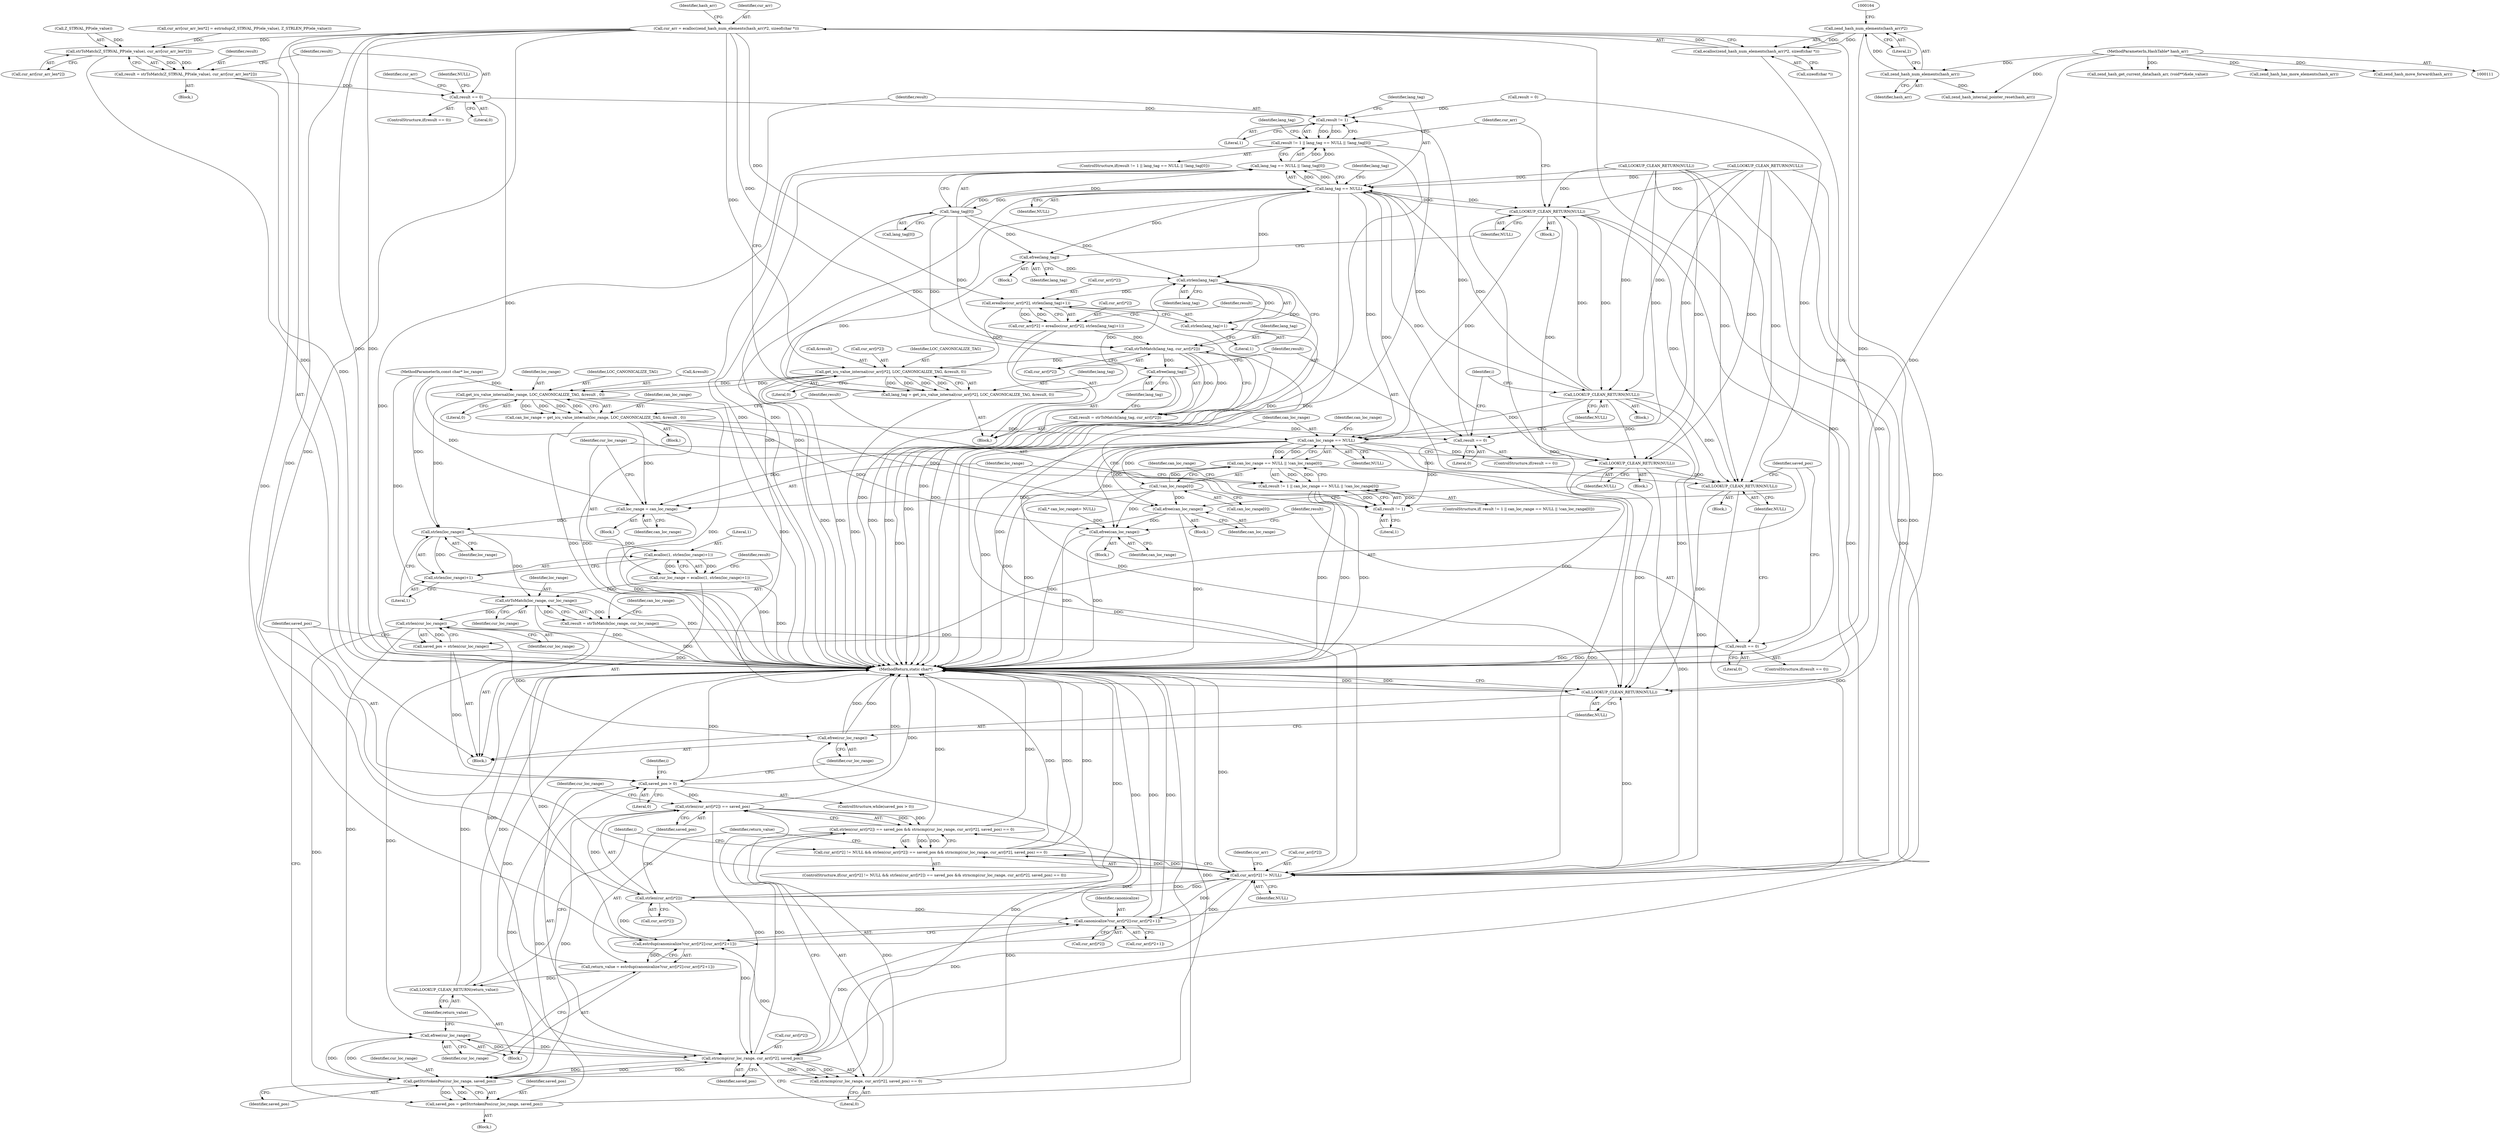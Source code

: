 digraph "0_php-src_97eff7eb57fc2320c267a949cffd622c38712484?w=1_25@API" {
"1000156" [label="(Call,cur_arr = ecalloc(zend_hash_num_elements(hash_arr)*2, sizeof(char *)))"];
"1000158" [label="(Call,ecalloc(zend_hash_num_elements(hash_arr)*2, sizeof(char *)))"];
"1000159" [label="(Call,zend_hash_num_elements(hash_arr)*2)"];
"1000160" [label="(Call,zend_hash_num_elements(hash_arr))"];
"1000113" [label="(MethodParameterIn,HashTable* hash_arr)"];
"1000207" [label="(Call,strToMatch(Z_STRVAL_PP(ele_value), cur_arr[cur_arr_len*2]))"];
"1000205" [label="(Call,result = strToMatch(Z_STRVAL_PP(ele_value), cur_arr[cur_arr_len*2]))"];
"1000216" [label="(Call,result == 0)"];
"1000261" [label="(Call,result != 1)"];
"1000260" [label="(Call,result != 1 || lang_tag == NULL || !lang_tag[0])"];
"1000327" [label="(Call,result != 1)"];
"1000326" [label="(Call,result != 1 || can_loc_range == NULL || !can_loc_range[0])"];
"1000249" [label="(Call,get_icu_value_internal(cur_arr[i*2], LOC_CANONICALIZE_TAG, &result, 0))"];
"1000247" [label="(Call,lang_tag = get_icu_value_internal(cur_arr[i*2], LOC_CANONICALIZE_TAG, &result, 0))"];
"1000265" [label="(Call,lang_tag == NULL)"];
"1000264" [label="(Call,lang_tag == NULL || !lang_tag[0])"];
"1000268" [label="(Call,!lang_tag[0])"];
"1000276" [label="(Call,efree(lang_tag))"];
"1000293" [label="(Call,strlen(lang_tag))"];
"1000286" [label="(Call,erealloc(cur_arr[i*2], strlen(lang_tag)+1))"];
"1000280" [label="(Call,cur_arr[i*2] = erealloc(cur_arr[i*2], strlen(lang_tag)+1))"];
"1000298" [label="(Call,strToMatch(lang_tag, cur_arr[i*2]))"];
"1000296" [label="(Call,result = strToMatch(lang_tag, cur_arr[i*2]))"];
"1000308" [label="(Call,result == 0)"];
"1000305" [label="(Call,efree(lang_tag))"];
"1000397" [label="(Call,cur_arr[i*2] != NULL)"];
"1000396" [label="(Call,cur_arr[i*2] != NULL && strlen(cur_arr[i*2]) == saved_pos && strncmp(cur_loc_range, cur_arr[i*2], saved_pos) == 0)"];
"1000406" [label="(Call,strlen(cur_arr[i*2]))"];
"1000405" [label="(Call,strlen(cur_arr[i*2]) == saved_pos)"];
"1000404" [label="(Call,strlen(cur_arr[i*2]) == saved_pos && strncmp(cur_loc_range, cur_arr[i*2], saved_pos) == 0)"];
"1000414" [label="(Call,strncmp(cur_loc_range, cur_arr[i*2], saved_pos))"];
"1000413" [label="(Call,strncmp(cur_loc_range, cur_arr[i*2], saved_pos) == 0)"];
"1000426" [label="(Call,estrdup(canonicalize?cur_arr[i*2]:cur_arr[i*2+1]))"];
"1000424" [label="(Call,return_value = estrdup(canonicalize?cur_arr[i*2]:cur_arr[i*2+1]))"];
"1000443" [label="(Call,LOOKUP_CLEAN_RETURN(return_value))"];
"1000427" [label="(Call,canonicalize?cur_arr[i*2]:cur_arr[i*2+1])"];
"1000441" [label="(Call,efree(cur_loc_range))"];
"1000447" [label="(Call,getStrrtokenPos(cur_loc_range, saved_pos))"];
"1000445" [label="(Call,saved_pos = getStrrtokenPos(cur_loc_range, saved_pos))"];
"1000381" [label="(Call,saved_pos > 0)"];
"1000450" [label="(Call,efree(cur_loc_range))"];
"1000452" [label="(Call,LOOKUP_CLEAN_RETURN(NULL))"];
"1000292" [label="(Call,strlen(lang_tag)+1)"];
"1000278" [label="(Call,LOOKUP_CLEAN_RETURN(NULL))"];
"1000312" [label="(Call,LOOKUP_CLEAN_RETURN(NULL))"];
"1000331" [label="(Call,can_loc_range == NULL)"];
"1000330" [label="(Call,can_loc_range == NULL || !can_loc_range[0])"];
"1000334" [label="(Call,!can_loc_range[0])"];
"1000342" [label="(Call,efree(can_loc_range))"];
"1000367" [label="(Call,efree(can_loc_range))"];
"1000348" [label="(Call,loc_range = can_loc_range)"];
"1000356" [label="(Call,strlen(loc_range))"];
"1000353" [label="(Call,ecalloc(1, strlen(loc_range)+1))"];
"1000351" [label="(Call,cur_loc_range = ecalloc(1, strlen(loc_range)+1))"];
"1000361" [label="(Call,strToMatch(loc_range, cur_loc_range))"];
"1000359" [label="(Call,result = strToMatch(loc_range, cur_loc_range))"];
"1000370" [label="(Call,result == 0)"];
"1000378" [label="(Call,strlen(cur_loc_range))"];
"1000376" [label="(Call,saved_pos = strlen(cur_loc_range))"];
"1000355" [label="(Call,strlen(loc_range)+1)"];
"1000344" [label="(Call,LOOKUP_CLEAN_RETURN(NULL))"];
"1000374" [label="(Call,LOOKUP_CLEAN_RETURN(NULL))"];
"1000319" [label="(Call,get_icu_value_internal(loc_range, LOC_CANONICALIZE_TAG, &result , 0))"];
"1000317" [label="(Call,can_loc_range = get_icu_value_internal(loc_range, LOC_CANONICALIZE_TAG, &result , 0))"];
"1000396" [label="(Call,cur_arr[i*2] != NULL && strlen(cur_arr[i*2]) == saved_pos && strncmp(cur_loc_range, cur_arr[i*2], saved_pos) == 0)"];
"1000404" [label="(Call,strlen(cur_arr[i*2]) == saved_pos && strncmp(cur_loc_range, cur_arr[i*2], saved_pos) == 0)"];
"1000246" [label="(Block,)"];
"1000281" [label="(Call,cur_arr[i*2])"];
"1000381" [label="(Call,saved_pos > 0)"];
"1000249" [label="(Call,get_icu_value_internal(cur_arr[i*2], LOC_CANONICALIZE_TAG, &result, 0))"];
"1000296" [label="(Call,result = strToMatch(lang_tag, cur_arr[i*2]))"];
"1000334" [label="(Call,!can_loc_range[0])"];
"1000354" [label="(Literal,1)"];
"1000449" [label="(Identifier,saved_pos)"];
"1000272" [label="(Block,)"];
"1000282" [label="(Identifier,cur_arr)"];
"1000363" [label="(Identifier,cur_loc_range)"];
"1000452" [label="(Call,LOOKUP_CLEAN_RETURN(NULL))"];
"1000330" [label="(Call,can_loc_range == NULL || !can_loc_range[0])"];
"1000267" [label="(Identifier,NULL)"];
"1000300" [label="(Call,cur_arr[i*2])"];
"1000266" [label="(Identifier,lang_tag)"];
"1000447" [label="(Call,getStrrtokenPos(cur_loc_range, saved_pos))"];
"1000177" [label="(Call,zend_hash_get_current_data(hash_arr, (void**)&ele_value))"];
"1000258" [label="(Literal,0)"];
"1000422" [label="(Literal,0)"];
"1000317" [label="(Call,can_loc_range = get_icu_value_internal(loc_range, LOC_CANONICALIZE_TAG, &result , 0))"];
"1000216" [label="(Call,result == 0)"];
"1000192" [label="(Call,LOOKUP_CLEAN_RETURN(NULL))"];
"1000351" [label="(Call,cur_loc_range = ecalloc(1, strlen(loc_range)+1))"];
"1000370" [label="(Call,result == 0)"];
"1000169" [label="(Call,zend_hash_has_more_elements(hash_arr))"];
"1000331" [label="(Call,can_loc_range == NULL)"];
"1000280" [label="(Call,cur_arr[i*2] = erealloc(cur_arr[i*2], strlen(lang_tag)+1))"];
"1000112" [label="(MethodParameterIn,const char* loc_range)"];
"1000378" [label="(Call,strlen(cur_loc_range))"];
"1000297" [label="(Identifier,result)"];
"1000413" [label="(Call,strncmp(cur_loc_range, cur_arr[i*2], saved_pos) == 0)"];
"1000340" [label="(Identifier,can_loc_range)"];
"1000145" [label="(Call,* can_loc_range\t= NULL)"];
"1000342" [label="(Call,efree(can_loc_range))"];
"1000276" [label="(Call,efree(lang_tag))"];
"1000379" [label="(Identifier,cur_loc_range)"];
"1000427" [label="(Call,canonicalize?cur_arr[i*2]:cur_arr[i*2+1])"];
"1000345" [label="(Identifier,NULL)"];
"1000368" [label="(Identifier,can_loc_range)"];
"1000318" [label="(Identifier,can_loc_range)"];
"1000328" [label="(Identifier,result)"];
"1000393" [label="(Identifier,i)"];
"1000217" [label="(Identifier,result)"];
"1000277" [label="(Identifier,lang_tag)"];
"1000166" [label="(Call,zend_hash_internal_pointer_reset(hash_arr))"];
"1000335" [label="(Call,can_loc_range[0])"];
"1000194" [label="(Call,cur_arr[cur_arr_len*2] = estrndup(Z_STRVAL_PP(ele_value), Z_STRLEN_PP(ele_value)))"];
"1000210" [label="(Call,cur_arr[cur_arr_len*2])"];
"1000350" [label="(Identifier,can_loc_range)"];
"1000424" [label="(Call,return_value = estrdup(canonicalize?cur_arr[i*2]:cur_arr[i*2+1]))"];
"1000320" [label="(Identifier,loc_range)"];
"1000259" [label="(ControlStructure,if(result != 1 || lang_tag == NULL || !lang_tag[0]))"];
"1000344" [label="(Call,LOOKUP_CLEAN_RETURN(NULL))"];
"1000162" [label="(Literal,2)"];
"1000445" [label="(Call,saved_pos = getStrrtokenPos(cur_loc_range, saved_pos))"];
"1000156" [label="(Call,cur_arr = ecalloc(zend_hash_num_elements(hash_arr)*2, sizeof(char *)))"];
"1000408" [label="(Identifier,cur_arr)"];
"1000163" [label="(Call,sizeof(char *))"];
"1000265" [label="(Call,lang_tag == NULL)"];
"1000405" [label="(Call,strlen(cur_arr[i*2]) == saved_pos)"];
"1000375" [label="(Identifier,NULL)"];
"1000261" [label="(Call,result != 1)"];
"1000325" [label="(ControlStructure,if( result != 1 || can_loc_range == NULL || !can_loc_range[0]))"];
"1000312" [label="(Call,LOOKUP_CLEAN_RETURN(NULL))"];
"1000275" [label="(Block,)"];
"1000415" [label="(Identifier,cur_loc_range)"];
"1000260" [label="(Call,result != 1 || lang_tag == NULL || !lang_tag[0])"];
"1000274" [label="(Identifier,lang_tag)"];
"1000442" [label="(Identifier,cur_loc_range)"];
"1000366" [label="(Block,)"];
"1000298" [label="(Call,strToMatch(lang_tag, cur_arr[i*2]))"];
"1000220" [label="(Call,LOOKUP_CLEAN_RETURN(NULL))"];
"1000376" [label="(Call,saved_pos = strlen(cur_loc_range))"];
"1000305" [label="(Call,efree(lang_tag))"];
"1000450" [label="(Call,efree(cur_loc_range))"];
"1000207" [label="(Call,strToMatch(Z_STRVAL_PP(ele_value), cur_arr[cur_arr_len*2]))"];
"1000324" [label="(Literal,0)"];
"1000341" [label="(Block,)"];
"1000263" [label="(Literal,1)"];
"1000158" [label="(Call,ecalloc(zend_hash_num_elements(hash_arr)*2, sizeof(char *)))"];
"1000295" [label="(Literal,1)"];
"1000269" [label="(Call,lang_tag[0])"];
"1000255" [label="(Identifier,LOC_CANONICALIZE_TAG)"];
"1000256" [label="(Call,&result)"];
"1000352" [label="(Identifier,cur_loc_range)"];
"1000279" [label="(Identifier,NULL)"];
"1000250" [label="(Call,cur_arr[i*2])"];
"1000416" [label="(Call,cur_arr[i*2])"];
"1000262" [label="(Identifier,result)"];
"1000426" [label="(Call,estrdup(canonicalize?cur_arr[i*2]:cur_arr[i*2+1]))"];
"1000327" [label="(Call,result != 1)"];
"1000365" [label="(Identifier,can_loc_range)"];
"1000336" [label="(Identifier,can_loc_range)"];
"1000362" [label="(Identifier,loc_range)"];
"1000373" [label="(Block,)"];
"1000268" [label="(Call,!lang_tag[0])"];
"1000353" [label="(Call,ecalloc(1, strlen(loc_range)+1))"];
"1000443" [label="(Call,LOOKUP_CLEAN_RETURN(return_value))"];
"1000412" [label="(Identifier,saved_pos)"];
"1000387" [label="(Identifier,i)"];
"1000395" [label="(ControlStructure,if(cur_arr[i*2] != NULL && strlen(cur_arr[i*2]) == saved_pos && strncmp(cur_loc_range, cur_arr[i*2], saved_pos) == 0))"];
"1000374" [label="(Call,LOOKUP_CLEAN_RETURN(NULL))"];
"1000270" [label="(Identifier,lang_tag)"];
"1000308" [label="(Call,result == 0)"];
"1000113" [label="(MethodParameterIn,HashTable* hash_arr)"];
"1000421" [label="(Identifier,saved_pos)"];
"1000206" [label="(Identifier,result)"];
"1000311" [label="(Block,)"];
"1000397" [label="(Call,cur_arr[i*2] != NULL)"];
"1000349" [label="(Identifier,loc_range)"];
"1000383" [label="(Literal,0)"];
"1000347" [label="(Block,)"];
"1000356" [label="(Call,strlen(loc_range))"];
"1000357" [label="(Identifier,loc_range)"];
"1000310" [label="(Literal,0)"];
"1000382" [label="(Identifier,saved_pos)"];
"1000309" [label="(Identifier,result)"];
"1000287" [label="(Call,cur_arr[i*2])"];
"1000425" [label="(Identifier,return_value)"];
"1000407" [label="(Call,cur_arr[i*2])"];
"1000371" [label="(Identifier,result)"];
"1000367" [label="(Call,efree(can_loc_range))"];
"1000326" [label="(Call,result != 1 || can_loc_range == NULL || !can_loc_range[0])"];
"1000414" [label="(Call,strncmp(cur_loc_range, cur_arr[i*2], saved_pos))"];
"1000333" [label="(Identifier,NULL)"];
"1000329" [label="(Literal,1)"];
"1000167" [label="(Identifier,hash_arr)"];
"1000248" [label="(Identifier,lang_tag)"];
"1000360" [label="(Identifier,result)"];
"1000307" [label="(ControlStructure,if(result == 0))"];
"1000286" [label="(Call,erealloc(cur_arr[i*2], strlen(lang_tag)+1))"];
"1000403" [label="(Identifier,NULL)"];
"1000380" [label="(ControlStructure,while(saved_pos > 0))"];
"1000454" [label="(MethodReturn,static char*)"];
"1000451" [label="(Identifier,cur_loc_range)"];
"1000338" [label="(Block,)"];
"1000299" [label="(Identifier,lang_tag)"];
"1000361" [label="(Call,strToMatch(loc_range, cur_loc_range))"];
"1000428" [label="(Identifier,canonicalize)"];
"1000446" [label="(Identifier,saved_pos)"];
"1000372" [label="(Literal,0)"];
"1000384" [label="(Block,)"];
"1000369" [label="(ControlStructure,if(result == 0))"];
"1000157" [label="(Identifier,cur_arr)"];
"1000321" [label="(Identifier,LOC_CANONICALIZE_TAG)"];
"1000294" [label="(Identifier,lang_tag)"];
"1000348" [label="(Call,loc_range = can_loc_range)"];
"1000316" [label="(Block,)"];
"1000115" [label="(Block,)"];
"1000319" [label="(Call,get_icu_value_internal(loc_range, LOC_CANONICALIZE_TAG, &result , 0))"];
"1000161" [label="(Identifier,hash_arr)"];
"1000332" [label="(Identifier,can_loc_range)"];
"1000359" [label="(Call,result = strToMatch(loc_range, cur_loc_range))"];
"1000358" [label="(Literal,1)"];
"1000160" [label="(Call,zend_hash_num_elements(hash_arr))"];
"1000174" [label="(Block,)"];
"1000355" [label="(Call,strlen(loc_range)+1)"];
"1000406" [label="(Call,strlen(cur_arr[i*2]))"];
"1000377" [label="(Identifier,saved_pos)"];
"1000221" [label="(Identifier,NULL)"];
"1000313" [label="(Identifier,NULL)"];
"1000429" [label="(Call,cur_arr[i*2])"];
"1000448" [label="(Identifier,cur_loc_range)"];
"1000423" [label="(Block,)"];
"1000292" [label="(Call,strlen(lang_tag)+1)"];
"1000398" [label="(Call,cur_arr[i*2])"];
"1000125" [label="(Call,result = 0)"];
"1000306" [label="(Identifier,lang_tag)"];
"1000247" [label="(Call,lang_tag = get_icu_value_internal(cur_arr[i*2], LOC_CANONICALIZE_TAG, &result, 0))"];
"1000453" [label="(Identifier,NULL)"];
"1000224" [label="(Identifier,cur_arr)"];
"1000322" [label="(Call,&result)"];
"1000264" [label="(Call,lang_tag == NULL || !lang_tag[0])"];
"1000278" [label="(Call,LOOKUP_CLEAN_RETURN(NULL))"];
"1000444" [label="(Identifier,return_value)"];
"1000159" [label="(Call,zend_hash_num_elements(hash_arr)*2)"];
"1000245" [label="(Identifier,i)"];
"1000343" [label="(Identifier,can_loc_range)"];
"1000434" [label="(Call,cur_arr[i*2+1])"];
"1000208" [label="(Call,Z_STRVAL_PP(ele_value))"];
"1000218" [label="(Literal,0)"];
"1000205" [label="(Call,result = strToMatch(Z_STRVAL_PP(ele_value), cur_arr[cur_arr_len*2]))"];
"1000172" [label="(Call,zend_hash_move_forward(hash_arr))"];
"1000293" [label="(Call,strlen(lang_tag))"];
"1000441" [label="(Call,efree(cur_loc_range))"];
"1000215" [label="(ControlStructure,if(result == 0))"];
"1000156" -> "1000115"  [label="AST: "];
"1000156" -> "1000158"  [label="CFG: "];
"1000157" -> "1000156"  [label="AST: "];
"1000158" -> "1000156"  [label="AST: "];
"1000167" -> "1000156"  [label="CFG: "];
"1000156" -> "1000454"  [label="DDG: "];
"1000156" -> "1000454"  [label="DDG: "];
"1000158" -> "1000156"  [label="DDG: "];
"1000156" -> "1000207"  [label="DDG: "];
"1000156" -> "1000249"  [label="DDG: "];
"1000156" -> "1000286"  [label="DDG: "];
"1000156" -> "1000298"  [label="DDG: "];
"1000156" -> "1000397"  [label="DDG: "];
"1000156" -> "1000406"  [label="DDG: "];
"1000156" -> "1000414"  [label="DDG: "];
"1000156" -> "1000426"  [label="DDG: "];
"1000156" -> "1000427"  [label="DDG: "];
"1000158" -> "1000163"  [label="CFG: "];
"1000159" -> "1000158"  [label="AST: "];
"1000163" -> "1000158"  [label="AST: "];
"1000158" -> "1000454"  [label="DDG: "];
"1000159" -> "1000158"  [label="DDG: "];
"1000159" -> "1000158"  [label="DDG: "];
"1000159" -> "1000162"  [label="CFG: "];
"1000160" -> "1000159"  [label="AST: "];
"1000162" -> "1000159"  [label="AST: "];
"1000164" -> "1000159"  [label="CFG: "];
"1000159" -> "1000454"  [label="DDG: "];
"1000160" -> "1000159"  [label="DDG: "];
"1000160" -> "1000161"  [label="CFG: "];
"1000161" -> "1000160"  [label="AST: "];
"1000162" -> "1000160"  [label="CFG: "];
"1000113" -> "1000160"  [label="DDG: "];
"1000160" -> "1000166"  [label="DDG: "];
"1000113" -> "1000111"  [label="AST: "];
"1000113" -> "1000454"  [label="DDG: "];
"1000113" -> "1000166"  [label="DDG: "];
"1000113" -> "1000169"  [label="DDG: "];
"1000113" -> "1000172"  [label="DDG: "];
"1000113" -> "1000177"  [label="DDG: "];
"1000207" -> "1000205"  [label="AST: "];
"1000207" -> "1000210"  [label="CFG: "];
"1000208" -> "1000207"  [label="AST: "];
"1000210" -> "1000207"  [label="AST: "];
"1000205" -> "1000207"  [label="CFG: "];
"1000207" -> "1000454"  [label="DDG: "];
"1000207" -> "1000205"  [label="DDG: "];
"1000207" -> "1000205"  [label="DDG: "];
"1000208" -> "1000207"  [label="DDG: "];
"1000194" -> "1000207"  [label="DDG: "];
"1000205" -> "1000174"  [label="AST: "];
"1000206" -> "1000205"  [label="AST: "];
"1000217" -> "1000205"  [label="CFG: "];
"1000205" -> "1000454"  [label="DDG: "];
"1000205" -> "1000216"  [label="DDG: "];
"1000216" -> "1000215"  [label="AST: "];
"1000216" -> "1000218"  [label="CFG: "];
"1000217" -> "1000216"  [label="AST: "];
"1000218" -> "1000216"  [label="AST: "];
"1000221" -> "1000216"  [label="CFG: "];
"1000224" -> "1000216"  [label="CFG: "];
"1000216" -> "1000261"  [label="DDG: "];
"1000216" -> "1000327"  [label="DDG: "];
"1000261" -> "1000260"  [label="AST: "];
"1000261" -> "1000263"  [label="CFG: "];
"1000262" -> "1000261"  [label="AST: "];
"1000263" -> "1000261"  [label="AST: "];
"1000266" -> "1000261"  [label="CFG: "];
"1000260" -> "1000261"  [label="CFG: "];
"1000261" -> "1000260"  [label="DDG: "];
"1000261" -> "1000260"  [label="DDG: "];
"1000308" -> "1000261"  [label="DDG: "];
"1000125" -> "1000261"  [label="DDG: "];
"1000260" -> "1000259"  [label="AST: "];
"1000260" -> "1000264"  [label="CFG: "];
"1000264" -> "1000260"  [label="AST: "];
"1000274" -> "1000260"  [label="CFG: "];
"1000282" -> "1000260"  [label="CFG: "];
"1000260" -> "1000454"  [label="DDG: "];
"1000260" -> "1000454"  [label="DDG: "];
"1000260" -> "1000454"  [label="DDG: "];
"1000264" -> "1000260"  [label="DDG: "];
"1000264" -> "1000260"  [label="DDG: "];
"1000327" -> "1000326"  [label="AST: "];
"1000327" -> "1000329"  [label="CFG: "];
"1000328" -> "1000327"  [label="AST: "];
"1000329" -> "1000327"  [label="AST: "];
"1000332" -> "1000327"  [label="CFG: "];
"1000326" -> "1000327"  [label="CFG: "];
"1000327" -> "1000326"  [label="DDG: "];
"1000327" -> "1000326"  [label="DDG: "];
"1000308" -> "1000327"  [label="DDG: "];
"1000125" -> "1000327"  [label="DDG: "];
"1000326" -> "1000325"  [label="AST: "];
"1000326" -> "1000330"  [label="CFG: "];
"1000330" -> "1000326"  [label="AST: "];
"1000340" -> "1000326"  [label="CFG: "];
"1000349" -> "1000326"  [label="CFG: "];
"1000326" -> "1000454"  [label="DDG: "];
"1000326" -> "1000454"  [label="DDG: "];
"1000326" -> "1000454"  [label="DDG: "];
"1000330" -> "1000326"  [label="DDG: "];
"1000330" -> "1000326"  [label="DDG: "];
"1000249" -> "1000247"  [label="AST: "];
"1000249" -> "1000258"  [label="CFG: "];
"1000250" -> "1000249"  [label="AST: "];
"1000255" -> "1000249"  [label="AST: "];
"1000256" -> "1000249"  [label="AST: "];
"1000258" -> "1000249"  [label="AST: "];
"1000247" -> "1000249"  [label="CFG: "];
"1000249" -> "1000454"  [label="DDG: "];
"1000249" -> "1000454"  [label="DDG: "];
"1000249" -> "1000247"  [label="DDG: "];
"1000249" -> "1000247"  [label="DDG: "];
"1000249" -> "1000247"  [label="DDG: "];
"1000249" -> "1000247"  [label="DDG: "];
"1000298" -> "1000249"  [label="DDG: "];
"1000249" -> "1000286"  [label="DDG: "];
"1000249" -> "1000319"  [label="DDG: "];
"1000249" -> "1000319"  [label="DDG: "];
"1000247" -> "1000246"  [label="AST: "];
"1000248" -> "1000247"  [label="AST: "];
"1000262" -> "1000247"  [label="CFG: "];
"1000247" -> "1000454"  [label="DDG: "];
"1000247" -> "1000265"  [label="DDG: "];
"1000247" -> "1000276"  [label="DDG: "];
"1000247" -> "1000293"  [label="DDG: "];
"1000265" -> "1000264"  [label="AST: "];
"1000265" -> "1000267"  [label="CFG: "];
"1000266" -> "1000265"  [label="AST: "];
"1000267" -> "1000265"  [label="AST: "];
"1000270" -> "1000265"  [label="CFG: "];
"1000264" -> "1000265"  [label="CFG: "];
"1000265" -> "1000264"  [label="DDG: "];
"1000265" -> "1000264"  [label="DDG: "];
"1000268" -> "1000265"  [label="DDG: "];
"1000220" -> "1000265"  [label="DDG: "];
"1000312" -> "1000265"  [label="DDG: "];
"1000192" -> "1000265"  [label="DDG: "];
"1000278" -> "1000265"  [label="DDG: "];
"1000265" -> "1000268"  [label="DDG: "];
"1000265" -> "1000276"  [label="DDG: "];
"1000265" -> "1000278"  [label="DDG: "];
"1000265" -> "1000293"  [label="DDG: "];
"1000265" -> "1000312"  [label="DDG: "];
"1000265" -> "1000331"  [label="DDG: "];
"1000265" -> "1000344"  [label="DDG: "];
"1000265" -> "1000374"  [label="DDG: "];
"1000265" -> "1000397"  [label="DDG: "];
"1000265" -> "1000452"  [label="DDG: "];
"1000264" -> "1000268"  [label="CFG: "];
"1000268" -> "1000264"  [label="AST: "];
"1000264" -> "1000454"  [label="DDG: "];
"1000264" -> "1000454"  [label="DDG: "];
"1000268" -> "1000264"  [label="DDG: "];
"1000268" -> "1000269"  [label="CFG: "];
"1000269" -> "1000268"  [label="AST: "];
"1000268" -> "1000454"  [label="DDG: "];
"1000268" -> "1000276"  [label="DDG: "];
"1000268" -> "1000293"  [label="DDG: "];
"1000268" -> "1000298"  [label="DDG: "];
"1000268" -> "1000305"  [label="DDG: "];
"1000276" -> "1000275"  [label="AST: "];
"1000276" -> "1000277"  [label="CFG: "];
"1000277" -> "1000276"  [label="AST: "];
"1000279" -> "1000276"  [label="CFG: "];
"1000276" -> "1000293"  [label="DDG: "];
"1000293" -> "1000292"  [label="AST: "];
"1000293" -> "1000294"  [label="CFG: "];
"1000294" -> "1000293"  [label="AST: "];
"1000295" -> "1000293"  [label="CFG: "];
"1000293" -> "1000286"  [label="DDG: "];
"1000293" -> "1000292"  [label="DDG: "];
"1000293" -> "1000298"  [label="DDG: "];
"1000286" -> "1000280"  [label="AST: "];
"1000286" -> "1000292"  [label="CFG: "];
"1000287" -> "1000286"  [label="AST: "];
"1000292" -> "1000286"  [label="AST: "];
"1000280" -> "1000286"  [label="CFG: "];
"1000286" -> "1000454"  [label="DDG: "];
"1000286" -> "1000280"  [label="DDG: "];
"1000286" -> "1000280"  [label="DDG: "];
"1000280" -> "1000246"  [label="AST: "];
"1000281" -> "1000280"  [label="AST: "];
"1000297" -> "1000280"  [label="CFG: "];
"1000280" -> "1000454"  [label="DDG: "];
"1000280" -> "1000298"  [label="DDG: "];
"1000298" -> "1000296"  [label="AST: "];
"1000298" -> "1000300"  [label="CFG: "];
"1000299" -> "1000298"  [label="AST: "];
"1000300" -> "1000298"  [label="AST: "];
"1000296" -> "1000298"  [label="CFG: "];
"1000298" -> "1000454"  [label="DDG: "];
"1000298" -> "1000296"  [label="DDG: "];
"1000298" -> "1000296"  [label="DDG: "];
"1000298" -> "1000305"  [label="DDG: "];
"1000298" -> "1000397"  [label="DDG: "];
"1000296" -> "1000246"  [label="AST: "];
"1000297" -> "1000296"  [label="AST: "];
"1000306" -> "1000296"  [label="CFG: "];
"1000296" -> "1000454"  [label="DDG: "];
"1000296" -> "1000308"  [label="DDG: "];
"1000308" -> "1000307"  [label="AST: "];
"1000308" -> "1000310"  [label="CFG: "];
"1000309" -> "1000308"  [label="AST: "];
"1000310" -> "1000308"  [label="AST: "];
"1000313" -> "1000308"  [label="CFG: "];
"1000245" -> "1000308"  [label="CFG: "];
"1000305" -> "1000246"  [label="AST: "];
"1000305" -> "1000306"  [label="CFG: "];
"1000306" -> "1000305"  [label="AST: "];
"1000309" -> "1000305"  [label="CFG: "];
"1000305" -> "1000454"  [label="DDG: "];
"1000305" -> "1000454"  [label="DDG: "];
"1000397" -> "1000396"  [label="AST: "];
"1000397" -> "1000403"  [label="CFG: "];
"1000398" -> "1000397"  [label="AST: "];
"1000403" -> "1000397"  [label="AST: "];
"1000408" -> "1000397"  [label="CFG: "];
"1000396" -> "1000397"  [label="CFG: "];
"1000397" -> "1000454"  [label="DDG: "];
"1000397" -> "1000396"  [label="DDG: "];
"1000397" -> "1000396"  [label="DDG: "];
"1000406" -> "1000397"  [label="DDG: "];
"1000414" -> "1000397"  [label="DDG: "];
"1000312" -> "1000397"  [label="DDG: "];
"1000192" -> "1000397"  [label="DDG: "];
"1000344" -> "1000397"  [label="DDG: "];
"1000278" -> "1000397"  [label="DDG: "];
"1000220" -> "1000397"  [label="DDG: "];
"1000331" -> "1000397"  [label="DDG: "];
"1000374" -> "1000397"  [label="DDG: "];
"1000397" -> "1000406"  [label="DDG: "];
"1000397" -> "1000426"  [label="DDG: "];
"1000397" -> "1000427"  [label="DDG: "];
"1000397" -> "1000452"  [label="DDG: "];
"1000396" -> "1000395"  [label="AST: "];
"1000396" -> "1000404"  [label="CFG: "];
"1000404" -> "1000396"  [label="AST: "];
"1000425" -> "1000396"  [label="CFG: "];
"1000393" -> "1000396"  [label="CFG: "];
"1000396" -> "1000454"  [label="DDG: "];
"1000396" -> "1000454"  [label="DDG: "];
"1000396" -> "1000454"  [label="DDG: "];
"1000404" -> "1000396"  [label="DDG: "];
"1000404" -> "1000396"  [label="DDG: "];
"1000406" -> "1000405"  [label="AST: "];
"1000406" -> "1000407"  [label="CFG: "];
"1000407" -> "1000406"  [label="AST: "];
"1000412" -> "1000406"  [label="CFG: "];
"1000406" -> "1000454"  [label="DDG: "];
"1000406" -> "1000405"  [label="DDG: "];
"1000406" -> "1000414"  [label="DDG: "];
"1000406" -> "1000426"  [label="DDG: "];
"1000406" -> "1000427"  [label="DDG: "];
"1000405" -> "1000404"  [label="AST: "];
"1000405" -> "1000412"  [label="CFG: "];
"1000412" -> "1000405"  [label="AST: "];
"1000415" -> "1000405"  [label="CFG: "];
"1000404" -> "1000405"  [label="CFG: "];
"1000405" -> "1000454"  [label="DDG: "];
"1000405" -> "1000404"  [label="DDG: "];
"1000405" -> "1000404"  [label="DDG: "];
"1000381" -> "1000405"  [label="DDG: "];
"1000414" -> "1000405"  [label="DDG: "];
"1000405" -> "1000414"  [label="DDG: "];
"1000405" -> "1000447"  [label="DDG: "];
"1000404" -> "1000413"  [label="CFG: "];
"1000413" -> "1000404"  [label="AST: "];
"1000404" -> "1000454"  [label="DDG: "];
"1000404" -> "1000454"  [label="DDG: "];
"1000413" -> "1000404"  [label="DDG: "];
"1000413" -> "1000404"  [label="DDG: "];
"1000414" -> "1000413"  [label="AST: "];
"1000414" -> "1000421"  [label="CFG: "];
"1000415" -> "1000414"  [label="AST: "];
"1000416" -> "1000414"  [label="AST: "];
"1000421" -> "1000414"  [label="AST: "];
"1000422" -> "1000414"  [label="CFG: "];
"1000414" -> "1000454"  [label="DDG: "];
"1000414" -> "1000413"  [label="DDG: "];
"1000414" -> "1000413"  [label="DDG: "];
"1000414" -> "1000413"  [label="DDG: "];
"1000441" -> "1000414"  [label="DDG: "];
"1000378" -> "1000414"  [label="DDG: "];
"1000447" -> "1000414"  [label="DDG: "];
"1000414" -> "1000426"  [label="DDG: "];
"1000414" -> "1000427"  [label="DDG: "];
"1000414" -> "1000441"  [label="DDG: "];
"1000414" -> "1000447"  [label="DDG: "];
"1000414" -> "1000447"  [label="DDG: "];
"1000413" -> "1000422"  [label="CFG: "];
"1000422" -> "1000413"  [label="AST: "];
"1000413" -> "1000454"  [label="DDG: "];
"1000426" -> "1000424"  [label="AST: "];
"1000426" -> "1000427"  [label="CFG: "];
"1000427" -> "1000426"  [label="AST: "];
"1000424" -> "1000426"  [label="CFG: "];
"1000426" -> "1000454"  [label="DDG: "];
"1000426" -> "1000424"  [label="DDG: "];
"1000424" -> "1000423"  [label="AST: "];
"1000425" -> "1000424"  [label="AST: "];
"1000442" -> "1000424"  [label="CFG: "];
"1000424" -> "1000454"  [label="DDG: "];
"1000424" -> "1000443"  [label="DDG: "];
"1000443" -> "1000423"  [label="AST: "];
"1000443" -> "1000444"  [label="CFG: "];
"1000444" -> "1000443"  [label="AST: "];
"1000393" -> "1000443"  [label="CFG: "];
"1000443" -> "1000454"  [label="DDG: "];
"1000443" -> "1000454"  [label="DDG: "];
"1000427" -> "1000429"  [label="CFG: "];
"1000427" -> "1000434"  [label="CFG: "];
"1000428" -> "1000427"  [label="AST: "];
"1000429" -> "1000427"  [label="AST: "];
"1000434" -> "1000427"  [label="AST: "];
"1000427" -> "1000454"  [label="DDG: "];
"1000427" -> "1000454"  [label="DDG: "];
"1000427" -> "1000454"  [label="DDG: "];
"1000441" -> "1000423"  [label="AST: "];
"1000441" -> "1000442"  [label="CFG: "];
"1000442" -> "1000441"  [label="AST: "];
"1000444" -> "1000441"  [label="CFG: "];
"1000378" -> "1000441"  [label="DDG: "];
"1000447" -> "1000441"  [label="DDG: "];
"1000441" -> "1000447"  [label="DDG: "];
"1000447" -> "1000445"  [label="AST: "];
"1000447" -> "1000449"  [label="CFG: "];
"1000448" -> "1000447"  [label="AST: "];
"1000449" -> "1000447"  [label="AST: "];
"1000445" -> "1000447"  [label="CFG: "];
"1000447" -> "1000445"  [label="DDG: "];
"1000447" -> "1000445"  [label="DDG: "];
"1000378" -> "1000447"  [label="DDG: "];
"1000381" -> "1000447"  [label="DDG: "];
"1000447" -> "1000450"  [label="DDG: "];
"1000445" -> "1000384"  [label="AST: "];
"1000446" -> "1000445"  [label="AST: "];
"1000382" -> "1000445"  [label="CFG: "];
"1000445" -> "1000454"  [label="DDG: "];
"1000445" -> "1000381"  [label="DDG: "];
"1000381" -> "1000380"  [label="AST: "];
"1000381" -> "1000383"  [label="CFG: "];
"1000382" -> "1000381"  [label="AST: "];
"1000383" -> "1000381"  [label="AST: "];
"1000387" -> "1000381"  [label="CFG: "];
"1000451" -> "1000381"  [label="CFG: "];
"1000381" -> "1000454"  [label="DDG: "];
"1000381" -> "1000454"  [label="DDG: "];
"1000376" -> "1000381"  [label="DDG: "];
"1000450" -> "1000115"  [label="AST: "];
"1000450" -> "1000451"  [label="CFG: "];
"1000451" -> "1000450"  [label="AST: "];
"1000453" -> "1000450"  [label="CFG: "];
"1000450" -> "1000454"  [label="DDG: "];
"1000450" -> "1000454"  [label="DDG: "];
"1000378" -> "1000450"  [label="DDG: "];
"1000452" -> "1000115"  [label="AST: "];
"1000452" -> "1000453"  [label="CFG: "];
"1000453" -> "1000452"  [label="AST: "];
"1000454" -> "1000452"  [label="CFG: "];
"1000452" -> "1000454"  [label="DDG: "];
"1000452" -> "1000454"  [label="DDG: "];
"1000312" -> "1000452"  [label="DDG: "];
"1000192" -> "1000452"  [label="DDG: "];
"1000344" -> "1000452"  [label="DDG: "];
"1000278" -> "1000452"  [label="DDG: "];
"1000220" -> "1000452"  [label="DDG: "];
"1000331" -> "1000452"  [label="DDG: "];
"1000374" -> "1000452"  [label="DDG: "];
"1000292" -> "1000295"  [label="CFG: "];
"1000295" -> "1000292"  [label="AST: "];
"1000292" -> "1000454"  [label="DDG: "];
"1000278" -> "1000272"  [label="AST: "];
"1000278" -> "1000279"  [label="CFG: "];
"1000279" -> "1000278"  [label="AST: "];
"1000282" -> "1000278"  [label="CFG: "];
"1000220" -> "1000278"  [label="DDG: "];
"1000312" -> "1000278"  [label="DDG: "];
"1000192" -> "1000278"  [label="DDG: "];
"1000278" -> "1000312"  [label="DDG: "];
"1000278" -> "1000331"  [label="DDG: "];
"1000278" -> "1000344"  [label="DDG: "];
"1000278" -> "1000374"  [label="DDG: "];
"1000312" -> "1000311"  [label="AST: "];
"1000312" -> "1000313"  [label="CFG: "];
"1000313" -> "1000312"  [label="AST: "];
"1000245" -> "1000312"  [label="CFG: "];
"1000220" -> "1000312"  [label="DDG: "];
"1000192" -> "1000312"  [label="DDG: "];
"1000312" -> "1000331"  [label="DDG: "];
"1000312" -> "1000344"  [label="DDG: "];
"1000312" -> "1000374"  [label="DDG: "];
"1000331" -> "1000330"  [label="AST: "];
"1000331" -> "1000333"  [label="CFG: "];
"1000332" -> "1000331"  [label="AST: "];
"1000333" -> "1000331"  [label="AST: "];
"1000336" -> "1000331"  [label="CFG: "];
"1000330" -> "1000331"  [label="CFG: "];
"1000331" -> "1000454"  [label="DDG: "];
"1000331" -> "1000330"  [label="DDG: "];
"1000331" -> "1000330"  [label="DDG: "];
"1000317" -> "1000331"  [label="DDG: "];
"1000220" -> "1000331"  [label="DDG: "];
"1000192" -> "1000331"  [label="DDG: "];
"1000331" -> "1000334"  [label="DDG: "];
"1000331" -> "1000342"  [label="DDG: "];
"1000331" -> "1000344"  [label="DDG: "];
"1000331" -> "1000348"  [label="DDG: "];
"1000331" -> "1000367"  [label="DDG: "];
"1000331" -> "1000374"  [label="DDG: "];
"1000330" -> "1000334"  [label="CFG: "];
"1000334" -> "1000330"  [label="AST: "];
"1000330" -> "1000454"  [label="DDG: "];
"1000330" -> "1000454"  [label="DDG: "];
"1000334" -> "1000330"  [label="DDG: "];
"1000334" -> "1000335"  [label="CFG: "];
"1000335" -> "1000334"  [label="AST: "];
"1000334" -> "1000454"  [label="DDG: "];
"1000334" -> "1000342"  [label="DDG: "];
"1000334" -> "1000348"  [label="DDG: "];
"1000334" -> "1000367"  [label="DDG: "];
"1000342" -> "1000341"  [label="AST: "];
"1000342" -> "1000343"  [label="CFG: "];
"1000343" -> "1000342"  [label="AST: "];
"1000345" -> "1000342"  [label="CFG: "];
"1000342" -> "1000454"  [label="DDG: "];
"1000342" -> "1000454"  [label="DDG: "];
"1000317" -> "1000342"  [label="DDG: "];
"1000342" -> "1000367"  [label="DDG: "];
"1000367" -> "1000366"  [label="AST: "];
"1000367" -> "1000368"  [label="CFG: "];
"1000368" -> "1000367"  [label="AST: "];
"1000371" -> "1000367"  [label="CFG: "];
"1000367" -> "1000454"  [label="DDG: "];
"1000367" -> "1000454"  [label="DDG: "];
"1000145" -> "1000367"  [label="DDG: "];
"1000317" -> "1000367"  [label="DDG: "];
"1000348" -> "1000347"  [label="AST: "];
"1000348" -> "1000350"  [label="CFG: "];
"1000349" -> "1000348"  [label="AST: "];
"1000350" -> "1000348"  [label="AST: "];
"1000352" -> "1000348"  [label="CFG: "];
"1000348" -> "1000454"  [label="DDG: "];
"1000317" -> "1000348"  [label="DDG: "];
"1000112" -> "1000348"  [label="DDG: "];
"1000348" -> "1000356"  [label="DDG: "];
"1000356" -> "1000355"  [label="AST: "];
"1000356" -> "1000357"  [label="CFG: "];
"1000357" -> "1000356"  [label="AST: "];
"1000358" -> "1000356"  [label="CFG: "];
"1000356" -> "1000353"  [label="DDG: "];
"1000356" -> "1000355"  [label="DDG: "];
"1000319" -> "1000356"  [label="DDG: "];
"1000112" -> "1000356"  [label="DDG: "];
"1000356" -> "1000361"  [label="DDG: "];
"1000353" -> "1000351"  [label="AST: "];
"1000353" -> "1000355"  [label="CFG: "];
"1000354" -> "1000353"  [label="AST: "];
"1000355" -> "1000353"  [label="AST: "];
"1000351" -> "1000353"  [label="CFG: "];
"1000353" -> "1000454"  [label="DDG: "];
"1000353" -> "1000351"  [label="DDG: "];
"1000353" -> "1000351"  [label="DDG: "];
"1000351" -> "1000115"  [label="AST: "];
"1000352" -> "1000351"  [label="AST: "];
"1000360" -> "1000351"  [label="CFG: "];
"1000351" -> "1000454"  [label="DDG: "];
"1000351" -> "1000361"  [label="DDG: "];
"1000361" -> "1000359"  [label="AST: "];
"1000361" -> "1000363"  [label="CFG: "];
"1000362" -> "1000361"  [label="AST: "];
"1000363" -> "1000361"  [label="AST: "];
"1000359" -> "1000361"  [label="CFG: "];
"1000361" -> "1000454"  [label="DDG: "];
"1000361" -> "1000359"  [label="DDG: "];
"1000361" -> "1000359"  [label="DDG: "];
"1000112" -> "1000361"  [label="DDG: "];
"1000361" -> "1000378"  [label="DDG: "];
"1000359" -> "1000115"  [label="AST: "];
"1000360" -> "1000359"  [label="AST: "];
"1000365" -> "1000359"  [label="CFG: "];
"1000359" -> "1000454"  [label="DDG: "];
"1000359" -> "1000370"  [label="DDG: "];
"1000370" -> "1000369"  [label="AST: "];
"1000370" -> "1000372"  [label="CFG: "];
"1000371" -> "1000370"  [label="AST: "];
"1000372" -> "1000370"  [label="AST: "];
"1000375" -> "1000370"  [label="CFG: "];
"1000377" -> "1000370"  [label="CFG: "];
"1000370" -> "1000454"  [label="DDG: "];
"1000370" -> "1000454"  [label="DDG: "];
"1000378" -> "1000376"  [label="AST: "];
"1000378" -> "1000379"  [label="CFG: "];
"1000379" -> "1000378"  [label="AST: "];
"1000376" -> "1000378"  [label="CFG: "];
"1000378" -> "1000376"  [label="DDG: "];
"1000376" -> "1000115"  [label="AST: "];
"1000377" -> "1000376"  [label="AST: "];
"1000382" -> "1000376"  [label="CFG: "];
"1000376" -> "1000454"  [label="DDG: "];
"1000355" -> "1000358"  [label="CFG: "];
"1000358" -> "1000355"  [label="AST: "];
"1000355" -> "1000454"  [label="DDG: "];
"1000344" -> "1000338"  [label="AST: "];
"1000344" -> "1000345"  [label="CFG: "];
"1000345" -> "1000344"  [label="AST: "];
"1000352" -> "1000344"  [label="CFG: "];
"1000192" -> "1000344"  [label="DDG: "];
"1000220" -> "1000344"  [label="DDG: "];
"1000344" -> "1000374"  [label="DDG: "];
"1000374" -> "1000373"  [label="AST: "];
"1000374" -> "1000375"  [label="CFG: "];
"1000375" -> "1000374"  [label="AST: "];
"1000377" -> "1000374"  [label="CFG: "];
"1000192" -> "1000374"  [label="DDG: "];
"1000220" -> "1000374"  [label="DDG: "];
"1000319" -> "1000317"  [label="AST: "];
"1000319" -> "1000324"  [label="CFG: "];
"1000320" -> "1000319"  [label="AST: "];
"1000321" -> "1000319"  [label="AST: "];
"1000322" -> "1000319"  [label="AST: "];
"1000324" -> "1000319"  [label="AST: "];
"1000317" -> "1000319"  [label="CFG: "];
"1000319" -> "1000454"  [label="DDG: "];
"1000319" -> "1000454"  [label="DDG: "];
"1000319" -> "1000317"  [label="DDG: "];
"1000319" -> "1000317"  [label="DDG: "];
"1000319" -> "1000317"  [label="DDG: "];
"1000319" -> "1000317"  [label="DDG: "];
"1000112" -> "1000319"  [label="DDG: "];
"1000317" -> "1000316"  [label="AST: "];
"1000318" -> "1000317"  [label="AST: "];
"1000328" -> "1000317"  [label="CFG: "];
"1000317" -> "1000454"  [label="DDG: "];
"1000317" -> "1000454"  [label="DDG: "];
}
